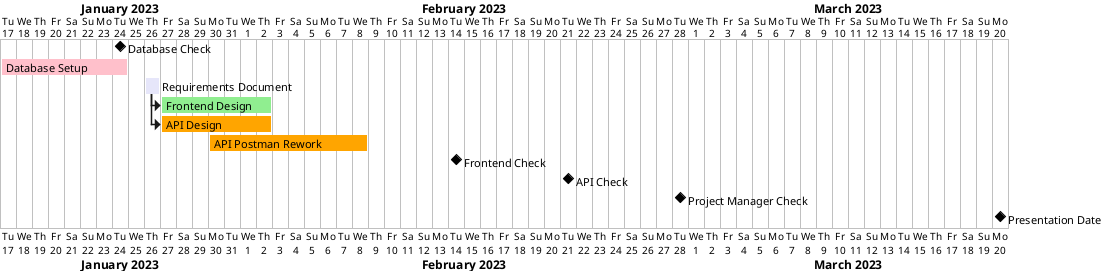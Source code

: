 @startgantt
'https://plantuml.com/gantt-diagram

Project starts on 2023-01-17

[Database Check] happens on 2023-01-24
[Database Setup] lasts 8 days and is colored in Pink

[Requirements Document] lasts 1 day and is colored in Lavender and starts on 2023-01-26
[Frontend Design] lasts 7 days and is colored in LightGreen and starts after [Requirements Document]'s end
[API Design] lasts 7 days and is colored in Orange and starts after [Requirements Document]'s end
[API Postman Rework] lasts 10 days and is colored in Orange and starts on 2023-01-30


[Frontend Check] happens on 2023-02-14
[API Check] happens on 2023-02-21
[Project Manager Check] happens on 2023-02-28







'
'[API Login Implementation]
'[Frontend Login Implementation]
'[API CRUD Operations]
'[API Search]
'[Contact View Page]
'[Contact Add/Edit Page]
'[Presentation Preparation]

[Presentation Date] happens on 2023-03-20
@endgantt